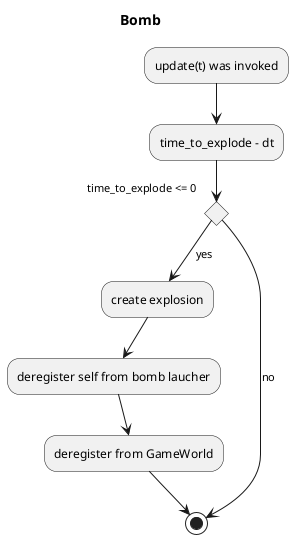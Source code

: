 @startuml

title Bomb

"update(t) was invoked" --> time_to_explode - dt
if "time_to_explode <= 0"
  --> [yes] "create explosion"
else
  --> [no] (*)
endif

"create explosion" --> "deregister self from bomb laucher"
"deregister self from bomb laucher" --> "deregister from GameWorld"
"deregister from GameWorld" --> (*)

@enduml
